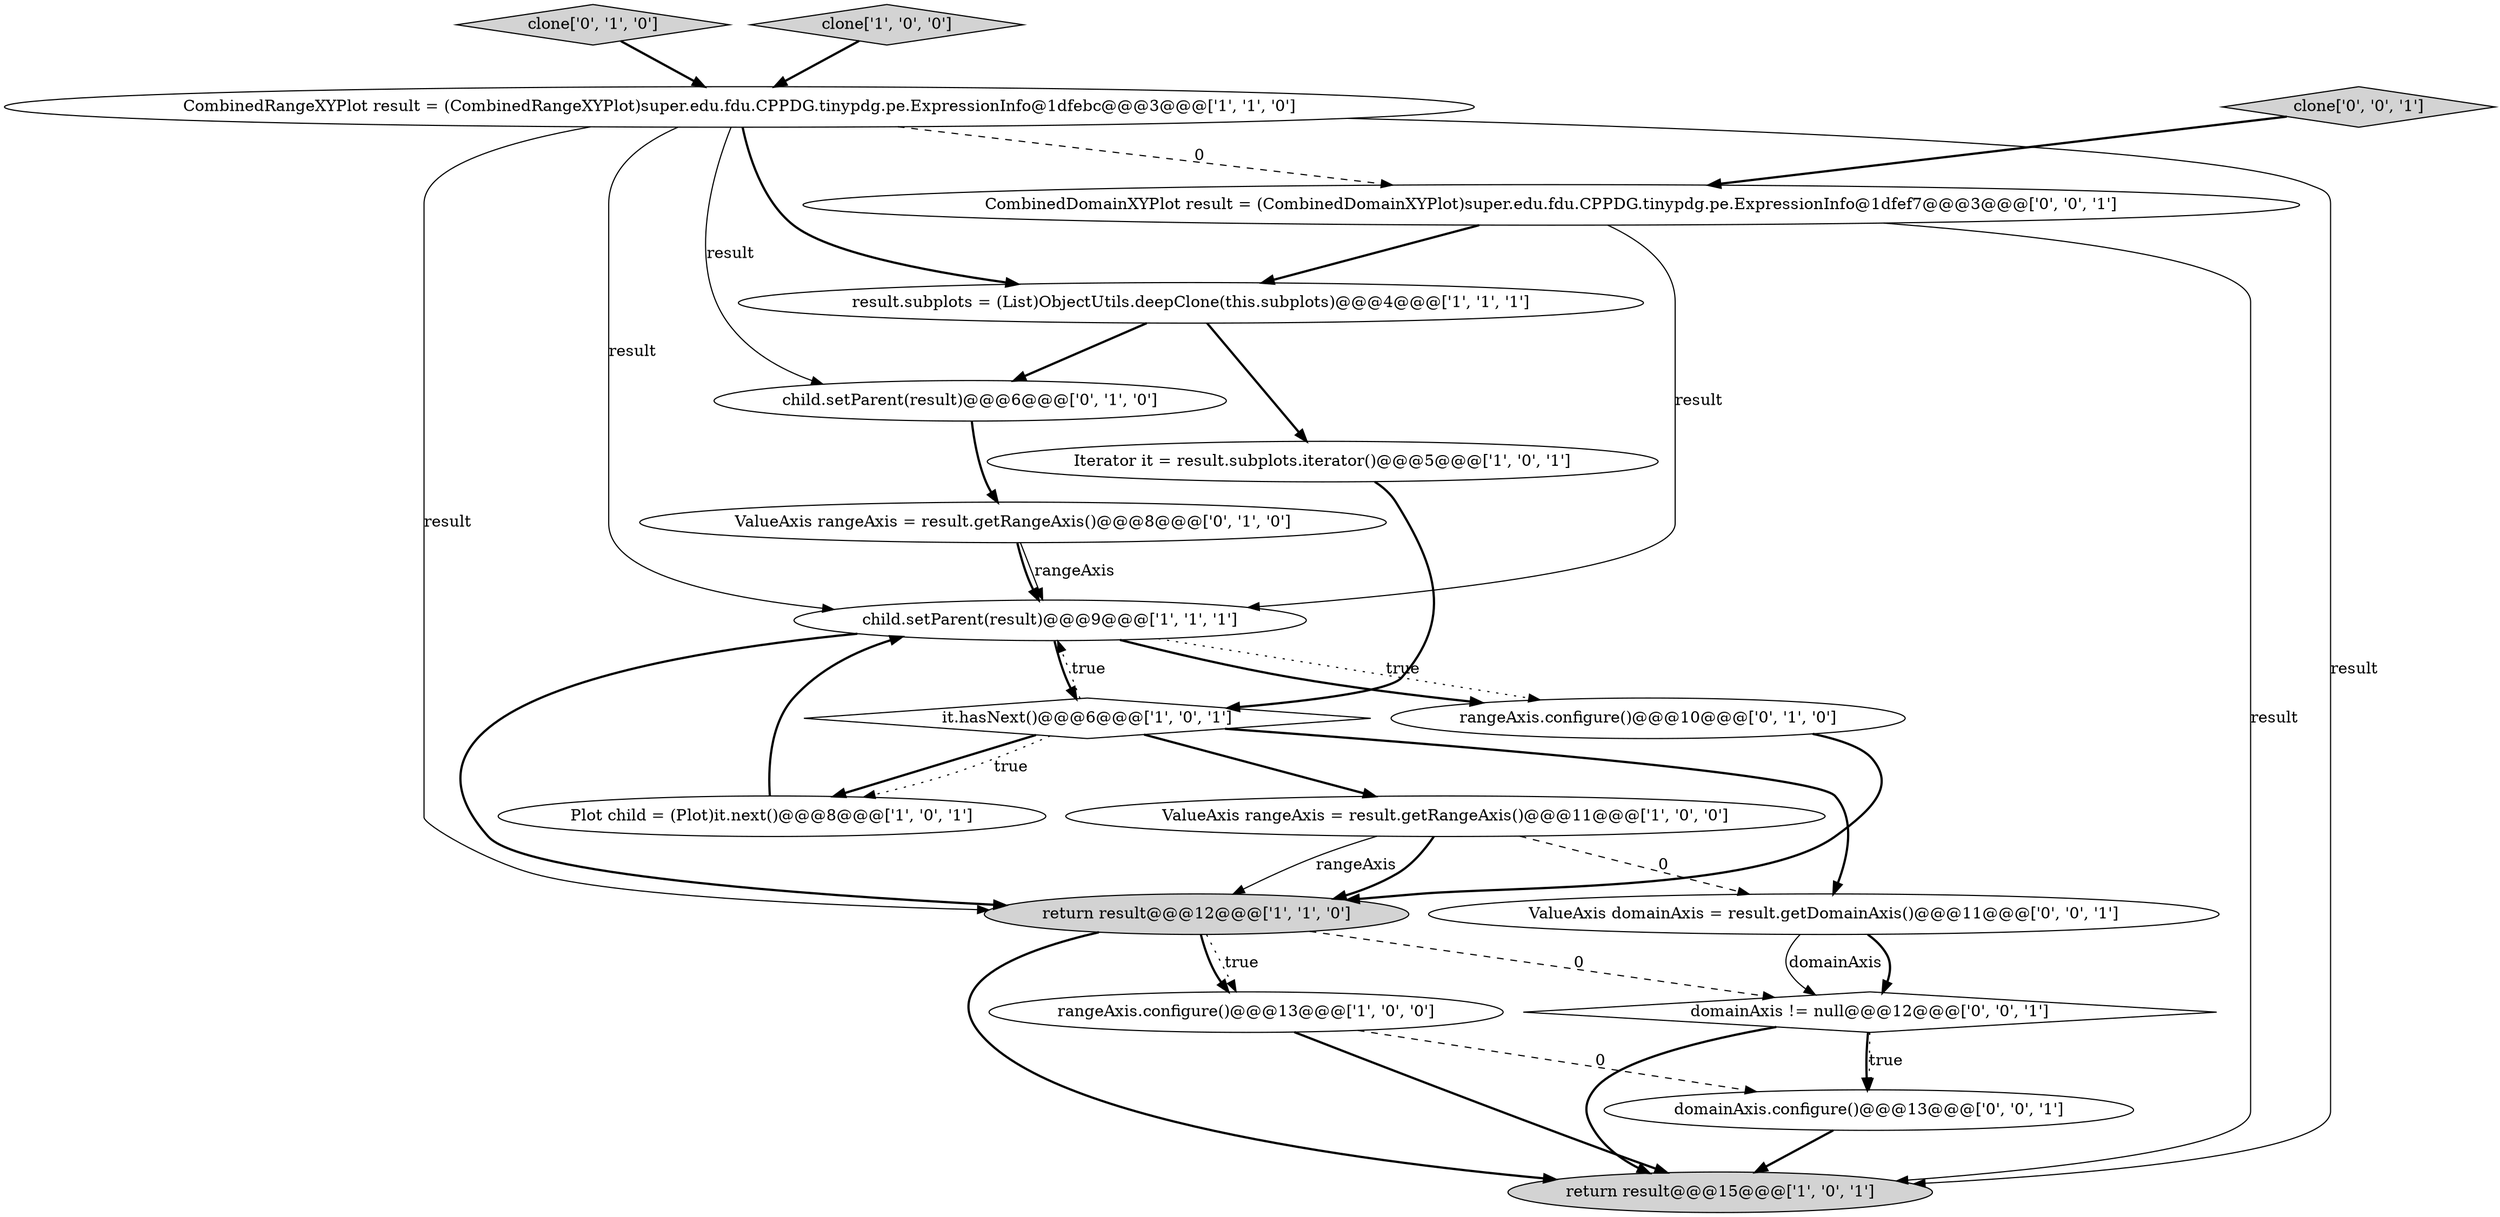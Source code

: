 digraph {
6 [style = filled, label = "ValueAxis rangeAxis = result.getRangeAxis()@@@11@@@['1', '0', '0']", fillcolor = white, shape = ellipse image = "AAA0AAABBB1BBB"];
0 [style = filled, label = "it.hasNext()@@@6@@@['1', '0', '1']", fillcolor = white, shape = diamond image = "AAA0AAABBB1BBB"];
18 [style = filled, label = "domainAxis.configure()@@@13@@@['0', '0', '1']", fillcolor = white, shape = ellipse image = "AAA0AAABBB3BBB"];
19 [style = filled, label = "ValueAxis domainAxis = result.getDomainAxis()@@@11@@@['0', '0', '1']", fillcolor = white, shape = ellipse image = "AAA0AAABBB3BBB"];
13 [style = filled, label = "rangeAxis.configure()@@@10@@@['0', '1', '0']", fillcolor = white, shape = ellipse image = "AAA0AAABBB2BBB"];
12 [style = filled, label = "clone['0', '1', '0']", fillcolor = lightgray, shape = diamond image = "AAA0AAABBB2BBB"];
1 [style = filled, label = "result.subplots = (List)ObjectUtils.deepClone(this.subplots)@@@4@@@['1', '1', '1']", fillcolor = white, shape = ellipse image = "AAA0AAABBB1BBB"];
14 [style = filled, label = "child.setParent(result)@@@6@@@['0', '1', '0']", fillcolor = white, shape = ellipse image = "AAA0AAABBB2BBB"];
16 [style = filled, label = "CombinedDomainXYPlot result = (CombinedDomainXYPlot)super.edu.fdu.CPPDG.tinypdg.pe.ExpressionInfo@1dfef7@@@3@@@['0', '0', '1']", fillcolor = white, shape = ellipse image = "AAA0AAABBB3BBB"];
4 [style = filled, label = "return result@@@12@@@['1', '1', '0']", fillcolor = lightgray, shape = ellipse image = "AAA0AAABBB1BBB"];
10 [style = filled, label = "child.setParent(result)@@@9@@@['1', '1', '1']", fillcolor = white, shape = ellipse image = "AAA0AAABBB1BBB"];
3 [style = filled, label = "Plot child = (Plot)it.next()@@@8@@@['1', '0', '1']", fillcolor = white, shape = ellipse image = "AAA0AAABBB1BBB"];
11 [style = filled, label = "ValueAxis rangeAxis = result.getRangeAxis()@@@8@@@['0', '1', '0']", fillcolor = white, shape = ellipse image = "AAA0AAABBB2BBB"];
15 [style = filled, label = "clone['0', '0', '1']", fillcolor = lightgray, shape = diamond image = "AAA0AAABBB3BBB"];
9 [style = filled, label = "Iterator it = result.subplots.iterator()@@@5@@@['1', '0', '1']", fillcolor = white, shape = ellipse image = "AAA0AAABBB1BBB"];
7 [style = filled, label = "rangeAxis.configure()@@@13@@@['1', '0', '0']", fillcolor = white, shape = ellipse image = "AAA0AAABBB1BBB"];
17 [style = filled, label = "domainAxis != null@@@12@@@['0', '0', '1']", fillcolor = white, shape = diamond image = "AAA0AAABBB3BBB"];
2 [style = filled, label = "clone['1', '0', '0']", fillcolor = lightgray, shape = diamond image = "AAA0AAABBB1BBB"];
8 [style = filled, label = "return result@@@15@@@['1', '0', '1']", fillcolor = lightgray, shape = ellipse image = "AAA0AAABBB1BBB"];
5 [style = filled, label = "CombinedRangeXYPlot result = (CombinedRangeXYPlot)super.edu.fdu.CPPDG.tinypdg.pe.ExpressionInfo@1dfebc@@@3@@@['1', '1', '0']", fillcolor = white, shape = ellipse image = "AAA0AAABBB1BBB"];
0->3 [style = bold, label=""];
17->8 [style = bold, label=""];
5->4 [style = solid, label="result"];
9->0 [style = bold, label=""];
12->5 [style = bold, label=""];
7->18 [style = dashed, label="0"];
17->18 [style = dotted, label="true"];
4->17 [style = dashed, label="0"];
0->10 [style = dotted, label="true"];
0->6 [style = bold, label=""];
0->19 [style = bold, label=""];
6->4 [style = solid, label="rangeAxis"];
4->7 [style = dotted, label="true"];
5->10 [style = solid, label="result"];
16->8 [style = solid, label="result"];
16->10 [style = solid, label="result"];
19->17 [style = bold, label=""];
7->8 [style = bold, label=""];
15->16 [style = bold, label=""];
4->7 [style = bold, label=""];
1->9 [style = bold, label=""];
19->17 [style = solid, label="domainAxis"];
5->8 [style = solid, label="result"];
5->16 [style = dashed, label="0"];
3->10 [style = bold, label=""];
5->1 [style = bold, label=""];
6->4 [style = bold, label=""];
10->13 [style = bold, label=""];
16->1 [style = bold, label=""];
10->13 [style = dotted, label="true"];
11->10 [style = bold, label=""];
10->0 [style = bold, label=""];
6->19 [style = dashed, label="0"];
5->14 [style = solid, label="result"];
10->4 [style = bold, label=""];
4->8 [style = bold, label=""];
1->14 [style = bold, label=""];
18->8 [style = bold, label=""];
0->3 [style = dotted, label="true"];
11->10 [style = solid, label="rangeAxis"];
14->11 [style = bold, label=""];
17->18 [style = bold, label=""];
2->5 [style = bold, label=""];
13->4 [style = bold, label=""];
}
